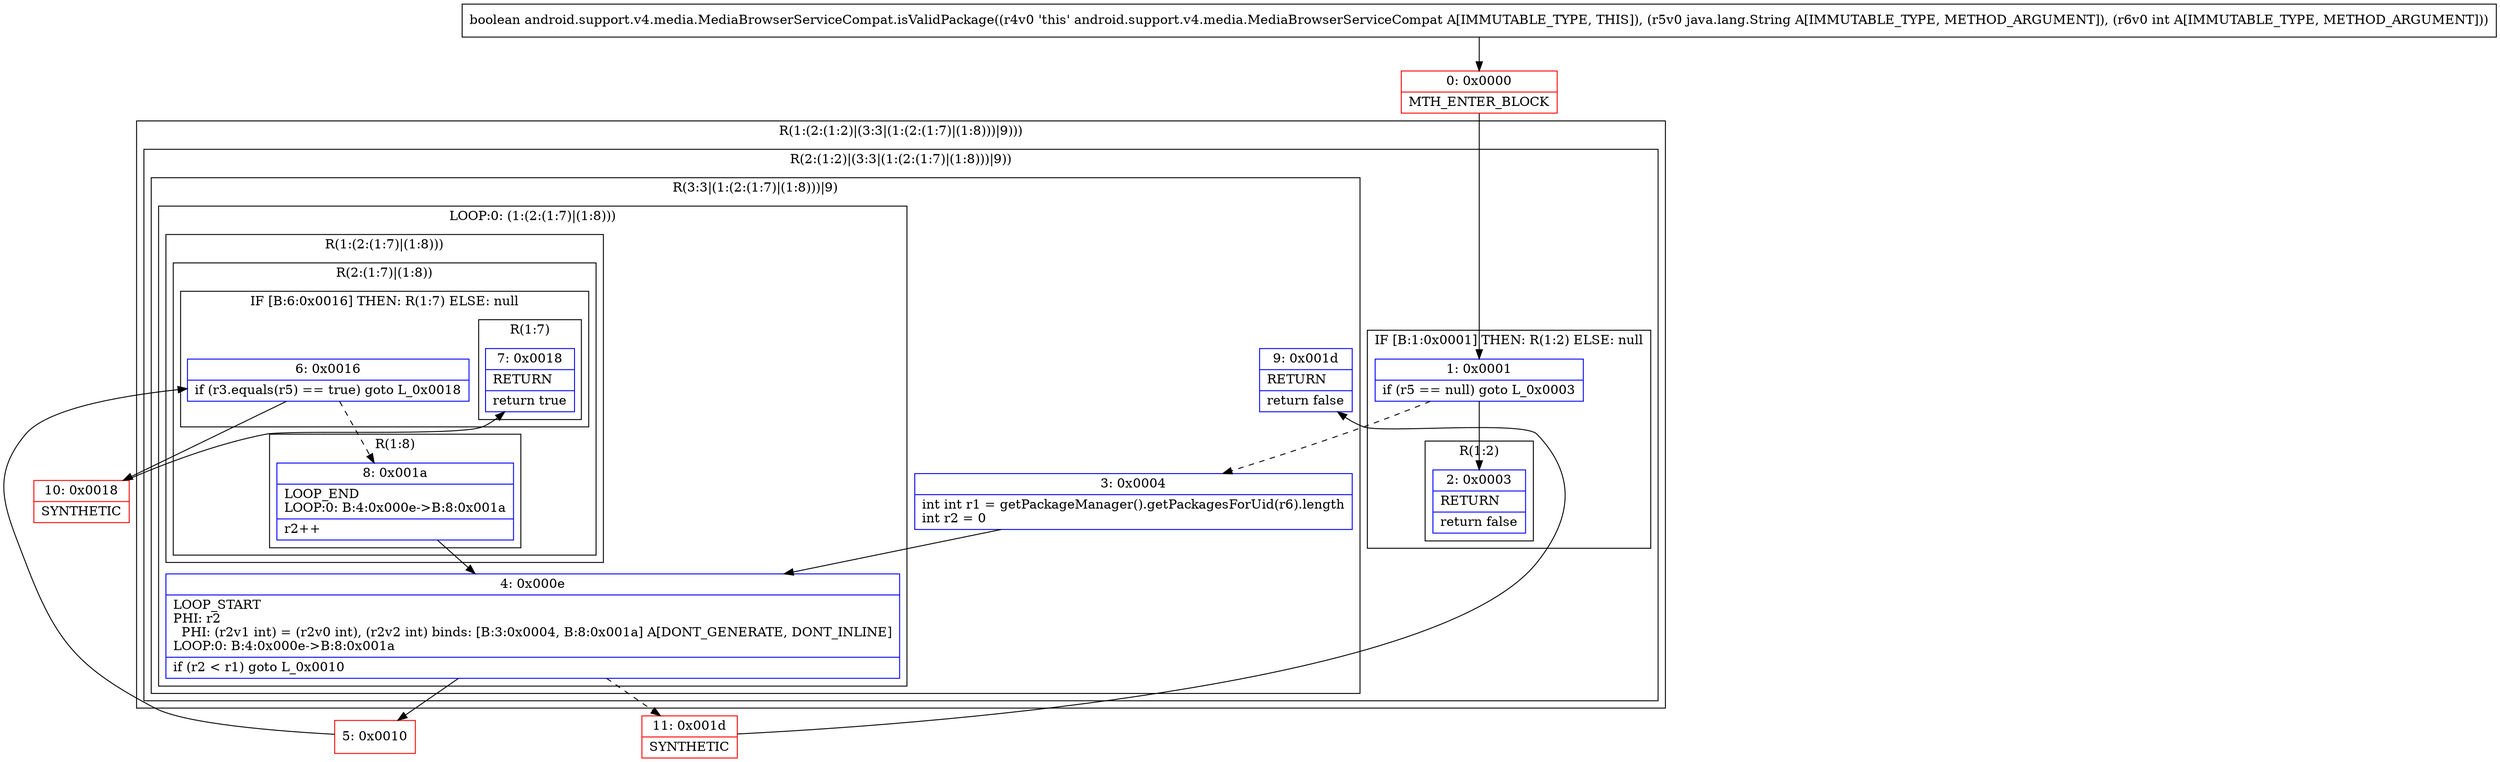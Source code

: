 digraph "CFG forandroid.support.v4.media.MediaBrowserServiceCompat.isValidPackage(Ljava\/lang\/String;I)Z" {
subgraph cluster_Region_894272818 {
label = "R(1:(2:(1:2)|(3:3|(1:(2:(1:7)|(1:8)))|9)))";
node [shape=record,color=blue];
subgraph cluster_Region_1969794863 {
label = "R(2:(1:2)|(3:3|(1:(2:(1:7)|(1:8)))|9))";
node [shape=record,color=blue];
subgraph cluster_IfRegion_1364011359 {
label = "IF [B:1:0x0001] THEN: R(1:2) ELSE: null";
node [shape=record,color=blue];
Node_1 [shape=record,label="{1\:\ 0x0001|if (r5 == null) goto L_0x0003\l}"];
subgraph cluster_Region_1989239415 {
label = "R(1:2)";
node [shape=record,color=blue];
Node_2 [shape=record,label="{2\:\ 0x0003|RETURN\l|return false\l}"];
}
}
subgraph cluster_Region_248111673 {
label = "R(3:3|(1:(2:(1:7)|(1:8)))|9)";
node [shape=record,color=blue];
Node_3 [shape=record,label="{3\:\ 0x0004|int int r1 = getPackageManager().getPackagesForUid(r6).length\lint r2 = 0\l}"];
subgraph cluster_LoopRegion_799804802 {
label = "LOOP:0: (1:(2:(1:7)|(1:8)))";
node [shape=record,color=blue];
Node_4 [shape=record,label="{4\:\ 0x000e|LOOP_START\lPHI: r2 \l  PHI: (r2v1 int) = (r2v0 int), (r2v2 int) binds: [B:3:0x0004, B:8:0x001a] A[DONT_GENERATE, DONT_INLINE]\lLOOP:0: B:4:0x000e\-\>B:8:0x001a\l|if (r2 \< r1) goto L_0x0010\l}"];
subgraph cluster_Region_529391247 {
label = "R(1:(2:(1:7)|(1:8)))";
node [shape=record,color=blue];
subgraph cluster_Region_657595376 {
label = "R(2:(1:7)|(1:8))";
node [shape=record,color=blue];
subgraph cluster_IfRegion_1523402683 {
label = "IF [B:6:0x0016] THEN: R(1:7) ELSE: null";
node [shape=record,color=blue];
Node_6 [shape=record,label="{6\:\ 0x0016|if (r3.equals(r5) == true) goto L_0x0018\l}"];
subgraph cluster_Region_365072765 {
label = "R(1:7)";
node [shape=record,color=blue];
Node_7 [shape=record,label="{7\:\ 0x0018|RETURN\l|return true\l}"];
}
}
subgraph cluster_Region_936978243 {
label = "R(1:8)";
node [shape=record,color=blue];
Node_8 [shape=record,label="{8\:\ 0x001a|LOOP_END\lLOOP:0: B:4:0x000e\-\>B:8:0x001a\l|r2++\l}"];
}
}
}
}
Node_9 [shape=record,label="{9\:\ 0x001d|RETURN\l|return false\l}"];
}
}
}
Node_0 [shape=record,color=red,label="{0\:\ 0x0000|MTH_ENTER_BLOCK\l}"];
Node_5 [shape=record,color=red,label="{5\:\ 0x0010}"];
Node_10 [shape=record,color=red,label="{10\:\ 0x0018|SYNTHETIC\l}"];
Node_11 [shape=record,color=red,label="{11\:\ 0x001d|SYNTHETIC\l}"];
MethodNode[shape=record,label="{boolean android.support.v4.media.MediaBrowserServiceCompat.isValidPackage((r4v0 'this' android.support.v4.media.MediaBrowserServiceCompat A[IMMUTABLE_TYPE, THIS]), (r5v0 java.lang.String A[IMMUTABLE_TYPE, METHOD_ARGUMENT]), (r6v0 int A[IMMUTABLE_TYPE, METHOD_ARGUMENT])) }"];
MethodNode -> Node_0;
Node_1 -> Node_2;
Node_1 -> Node_3[style=dashed];
Node_3 -> Node_4;
Node_4 -> Node_5;
Node_4 -> Node_11[style=dashed];
Node_6 -> Node_8[style=dashed];
Node_6 -> Node_10;
Node_8 -> Node_4;
Node_0 -> Node_1;
Node_5 -> Node_6;
Node_10 -> Node_7;
Node_11 -> Node_9;
}

